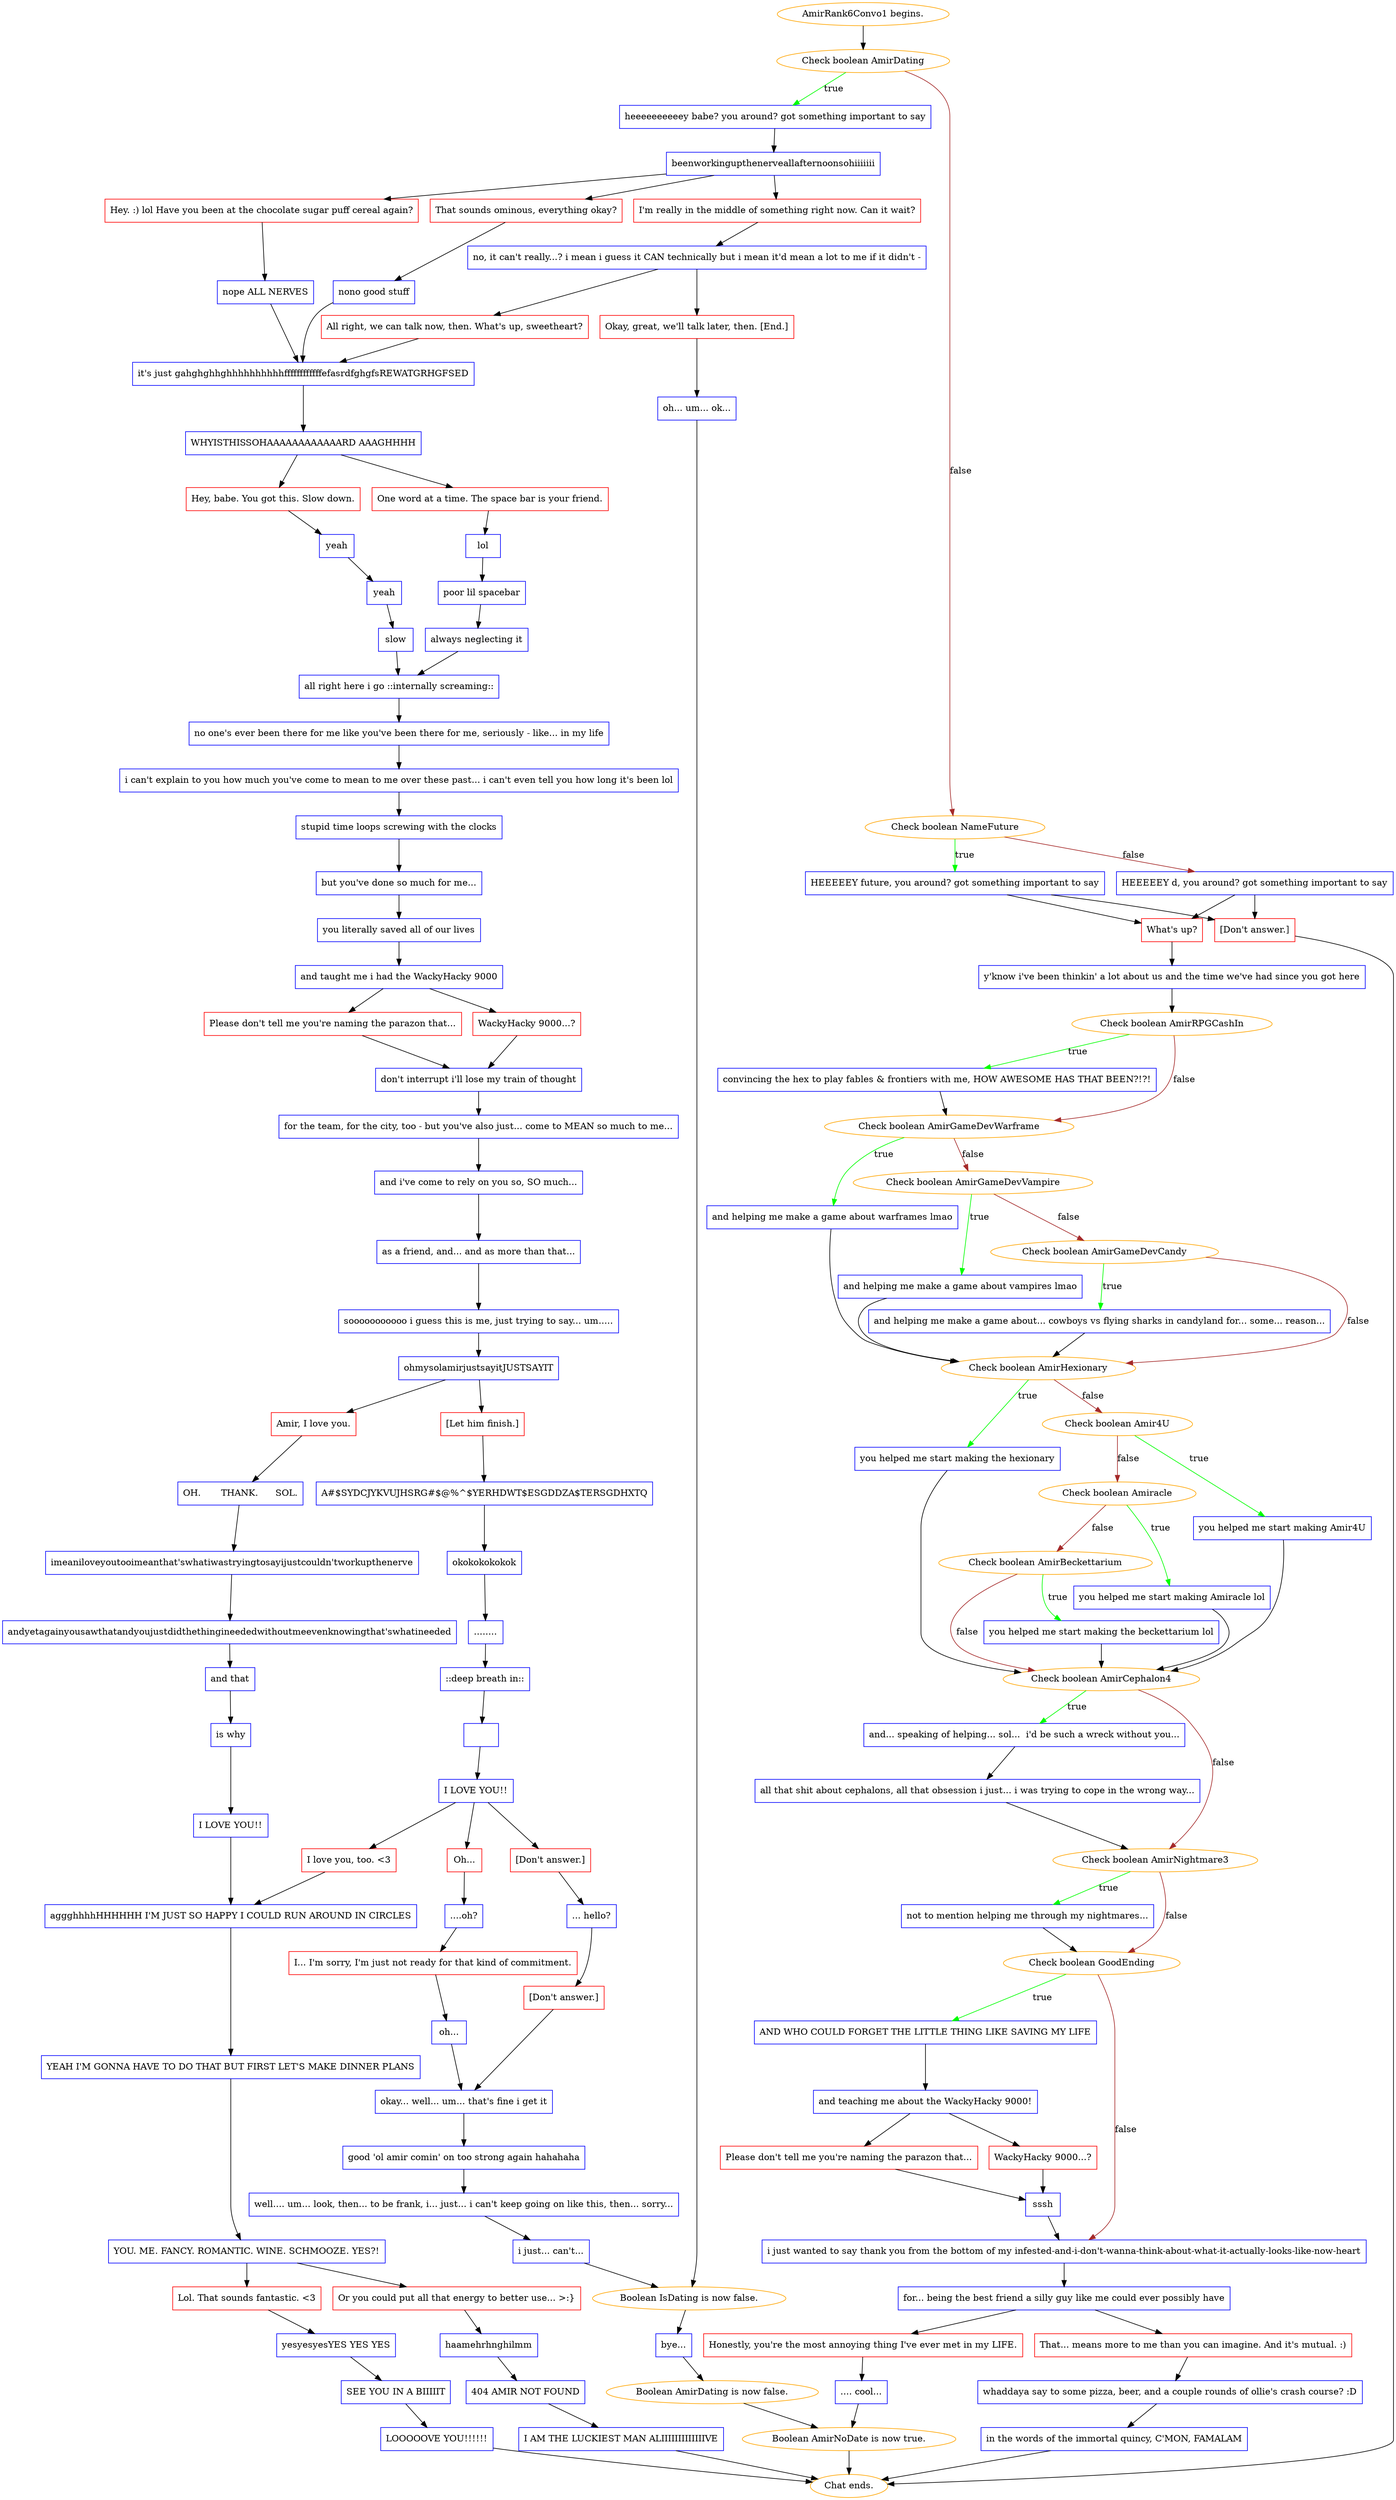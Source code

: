 digraph {
	"AmirRank6Convo1 begins." [color=orange];
		"AmirRank6Convo1 begins." -> j790010462;
	j790010462 [label="Check boolean AmirDating",color=orange];
		j790010462 -> j1300362045 [label=true,color=green];
		j790010462 -> j4292522466 [label=false,color=brown];
	j1300362045 [label="heeeeeeeeeey babe? you around? got something important to say",shape=box,color=blue];
		j1300362045 -> j2977095798;
	j4292522466 [label="Check boolean NameFuture",color=orange];
		j4292522466 -> j2409795482 [label=true,color=green];
		j4292522466 -> j3630284718 [label=false,color=brown];
	j2977095798 [label="beenworkingupthenerveallafternoonsohiiiiiii",shape=box,color=blue];
		j2977095798 -> j4100578364;
		j2977095798 -> j915692788;
		j2977095798 -> j112018594;
	j2409795482 [label="HEEEEEY future, you around? got something important to say",shape=box,color=blue];
		j2409795482 -> j3407297744;
		j2409795482 -> j2078254763;
	j3630284718 [label="HEEEEEY d, you around? got something important to say",shape=box,color=blue];
		j3630284718 -> j3407297744;
		j3630284718 -> j2078254763;
	j4100578364 [label="Hey. :) lol Have you been at the chocolate sugar puff cereal again?",shape=box,color=red];
		j4100578364 -> j799387777;
	j915692788 [label="That sounds ominous, everything okay?",shape=box,color=red];
		j915692788 -> j754182711;
	j112018594 [label="I'm really in the middle of something right now. Can it wait?",shape=box,color=red];
		j112018594 -> j3236780812;
	j3407297744 [label="What's up?",shape=box,color=red];
		j3407297744 -> j2281925569;
	j2078254763 [label="[Don't answer.]",shape=box,color=red];
		j2078254763 -> "Chat ends.";
	j799387777 [label="nope ALL NERVES",shape=box,color=blue];
		j799387777 -> j1039955754;
	j754182711 [label="nono good stuff",shape=box,color=blue];
		j754182711 -> j1039955754;
	j3236780812 [label="no, it can't really...? i mean i guess it CAN technically but i mean it'd mean a lot to me if it didn't -",shape=box,color=blue];
		j3236780812 -> j897453280;
		j3236780812 -> j740733707;
	j2281925569 [label="y'know i've been thinkin' a lot about us and the time we've had since you got here",shape=box,color=blue];
		j2281925569 -> j3826784422;
	"Chat ends." [color=orange];
	j1039955754 [label="it's just gahghghhghhhhhhhhhhffffffffffffefasrdfghgfsREWATGRHGFSED",shape=box,color=blue];
		j1039955754 -> j2530196943;
	j897453280 [label="All right, we can talk now, then. What's up, sweetheart?",shape=box,color=red];
		j897453280 -> j1039955754;
	j740733707 [label="Okay, great, we'll talk later, then. [End.]",shape=box,color=red];
		j740733707 -> j1905476246;
	j3826784422 [label="Check boolean AmirRPGCashIn",color=orange];
		j3826784422 -> j2504300923 [label=true,color=green];
		j3826784422 -> j2297868336 [label=false,color=brown];
	j2530196943 [label="WHYISTHISSOHAAAAAAAAAAAARD AAAGHHHH",shape=box,color=blue];
		j2530196943 -> j3858613164;
		j2530196943 -> j2362240918;
	j1905476246 [label="oh... um... ok...",shape=box,color=blue];
		j1905476246 -> j2339152046;
	j2504300923 [label="convincing the hex to play fables & frontiers with me, HOW AWESOME HAS THAT BEEN?!?!",shape=box,color=blue];
		j2504300923 -> j2297868336;
	j2297868336 [label="Check boolean AmirGameDevWarframe",color=orange];
		j2297868336 -> j586621295 [label=true,color=green];
		j2297868336 -> j3506259166 [label=false,color=brown];
	j3858613164 [label="Hey, babe. You got this. Slow down.",shape=box,color=red];
		j3858613164 -> j3131495857;
	j2362240918 [label="One word at a time. The space bar is your friend.",shape=box,color=red];
		j2362240918 -> j4062560729;
	j2339152046 [label="Boolean IsDating is now false.",color=orange];
		j2339152046 -> j1455969567;
	j586621295 [label="and helping me make a game about warframes lmao",shape=box,color=blue];
		j586621295 -> j3646133356;
	j3506259166 [label="Check boolean AmirGameDevVampire",color=orange];
		j3506259166 -> j1237898370 [label=true,color=green];
		j3506259166 -> j1286003093 [label=false,color=brown];
	j3131495857 [label="yeah",shape=box,color=blue];
		j3131495857 -> j4217704413;
	j4062560729 [label="lol",shape=box,color=blue];
		j4062560729 -> j1913472947;
	j1455969567 [label="bye...",shape=box,color=blue];
		j1455969567 -> j911677755;
	j3646133356 [label="Check boolean AmirHexionary",color=orange];
		j3646133356 -> j4137852368 [label=true,color=green];
		j3646133356 -> j3967894332 [label=false,color=brown];
	j1237898370 [label="and helping me make a game about vampires lmao",shape=box,color=blue];
		j1237898370 -> j3646133356;
	j1286003093 [label="Check boolean AmirGameDevCandy",color=orange];
		j1286003093 -> j3707623284 [label=true,color=green];
		j1286003093 -> j3646133356 [label=false,color=brown];
	j4217704413 [label="yeah",shape=box,color=blue];
		j4217704413 -> j1757226899;
	j1913472947 [label="poor lil spacebar",shape=box,color=blue];
		j1913472947 -> j360335818;
	j911677755 [label="Boolean AmirDating is now false.",color=orange];
		j911677755 -> j1438323710;
	j4137852368 [label="you helped me start making the hexionary",shape=box,color=blue];
		j4137852368 -> j3587826111;
	j3967894332 [label="Check boolean Amir4U",color=orange];
		j3967894332 -> j624898448 [label=true,color=green];
		j3967894332 -> j3456698547 [label=false,color=brown];
	j3707623284 [label="and helping me make a game about... cowboys vs flying sharks in candyland for... some... reason...",shape=box,color=blue];
		j3707623284 -> j3646133356;
	j1757226899 [label="slow",shape=box,color=blue];
		j1757226899 -> j2256055194;
	j360335818 [label="always neglecting it",shape=box,color=blue];
		j360335818 -> j2256055194;
	j1438323710 [label="Boolean AmirNoDate is now true.",color=orange];
		j1438323710 -> "Chat ends.";
	j3587826111 [label="Check boolean AmirCephalon4",color=orange];
		j3587826111 -> j380161812 [label=true,color=green];
		j3587826111 -> j181140992 [label=false,color=brown];
	j624898448 [label="you helped me start making Amir4U",shape=box,color=blue];
		j624898448 -> j3587826111;
	j3456698547 [label="Check boolean Amiracle",color=orange];
		j3456698547 -> j4018735134 [label=true,color=green];
		j3456698547 -> j3662880471 [label=false,color=brown];
	j2256055194 [label="all right here i go ::internally screaming::",shape=box,color=blue];
		j2256055194 -> j1709892232;
	j380161812 [label="and... speaking of helping... sol...  i'd be such a wreck without you...",shape=box,color=blue];
		j380161812 -> j351996979;
	j181140992 [label="Check boolean AmirNightmare3",color=orange];
		j181140992 -> j1982323847 [label=true,color=green];
		j181140992 -> j2311468738 [label=false,color=brown];
	j4018735134 [label="you helped me start making Amiracle lol",shape=box,color=blue];
		j4018735134 -> j3587826111;
	j3662880471 [label="Check boolean AmirBeckettarium",color=orange];
		j3662880471 -> j702424996 [label=true,color=green];
		j3662880471 -> j3587826111 [label=false,color=brown];
	j1709892232 [label="no one's ever been there for me like you've been there for me, seriously - like... in my life",shape=box,color=blue];
		j1709892232 -> j3067624918;
	j351996979 [label="all that shit about cephalons, all that obsession i just... i was trying to cope in the wrong way...",shape=box,color=blue];
		j351996979 -> j181140992;
	j1982323847 [label="not to mention helping me through my nightmares...",shape=box,color=blue];
		j1982323847 -> j2311468738;
	j2311468738 [label="Check boolean GoodEnding",color=orange];
		j2311468738 -> j2853179230 [label=true,color=green];
		j2311468738 -> j3188196482 [label=false,color=brown];
	j702424996 [label="you helped me start making the beckettarium lol",shape=box,color=blue];
		j702424996 -> j3587826111;
	j3067624918 [label="i can't explain to you how much you've come to mean to me over these past... i can't even tell you how long it's been lol",shape=box,color=blue];
		j3067624918 -> j2692340873;
	j2853179230 [label="AND WHO COULD FORGET THE LITTLE THING LIKE SAVING MY LIFE",shape=box,color=blue];
		j2853179230 -> j1381690051;
	j3188196482 [label="i just wanted to say thank you from the bottom of my infested-and-i-don't-wanna-think-about-what-it-actually-looks-like-now-heart",shape=box,color=blue];
		j3188196482 -> j527330532;
	j2692340873 [label="stupid time loops screwing with the clocks",shape=box,color=blue];
		j2692340873 -> j1299817320;
	j1381690051 [label="and teaching me about the WackyHacky 9000!",shape=box,color=blue];
		j1381690051 -> j1967971266;
		j1381690051 -> j1097680132;
	j527330532 [label="for... being the best friend a silly guy like me could ever possibly have",shape=box,color=blue];
		j527330532 -> j1215312091;
		j527330532 -> j1010010856;
	j1299817320 [label="but you've done so much for me...",shape=box,color=blue];
		j1299817320 -> j1828909989;
	j1967971266 [label="Please don't tell me you're naming the parazon that...",shape=box,color=red];
		j1967971266 -> j1379957225;
	j1097680132 [label="WackyHacky 9000...?",shape=box,color=red];
		j1097680132 -> j1379957225;
	j1215312091 [label="That... means more to me than you can imagine. And it's mutual. :)",shape=box,color=red];
		j1215312091 -> j3561485735;
	j1010010856 [label="Honestly, you're the most annoying thing I've ever met in my LIFE.",shape=box,color=red];
		j1010010856 -> j180171028;
	j1828909989 [label="you literally saved all of our lives",shape=box,color=blue];
		j1828909989 -> j3622702025;
	j1379957225 [label="sssh",shape=box,color=blue];
		j1379957225 -> j3188196482;
	j3561485735 [label="whaddaya say to some pizza, beer, and a couple rounds of ollie's crash course? :D",shape=box,color=blue];
		j3561485735 -> j3324643576;
	j180171028 [label=".... cool...",shape=box,color=blue];
		j180171028 -> j1438323710;
	j3622702025 [label="and taught me i had the WackyHacky 9000",shape=box,color=blue];
		j3622702025 -> j2713575848;
		j3622702025 -> j2559663332;
	j3324643576 [label="in the words of the immortal quincy, C'MON, FAMALAM",shape=box,color=blue];
		j3324643576 -> "Chat ends.";
	j2713575848 [label="Please don't tell me you're naming the parazon that...",shape=box,color=red];
		j2713575848 -> j1201296488;
	j2559663332 [label="WackyHacky 9000...?",shape=box,color=red];
		j2559663332 -> j1201296488;
	j1201296488 [label="don't interrupt i'll lose my train of thought",shape=box,color=blue];
		j1201296488 -> j951766391;
	j951766391 [label="for the team, for the city, too - but you've also just... come to MEAN so much to me...",shape=box,color=blue];
		j951766391 -> j3738501231;
	j3738501231 [label="and i've come to rely on you so, SO much...",shape=box,color=blue];
		j3738501231 -> j1149485823;
	j1149485823 [label="as a friend, and... and as more than that...",shape=box,color=blue];
		j1149485823 -> j2357168790;
	j2357168790 [label="sooooooooooo i guess this is me, just trying to say... um.....",shape=box,color=blue];
		j2357168790 -> j2142025250;
	j2142025250 [label="ohmysolamirjustsayitJUSTSAYIT",shape=box,color=blue];
		j2142025250 -> j1446091971;
		j2142025250 -> j2937409381;
	j1446091971 [label="Amir, I love you.",shape=box,color=red];
		j1446091971 -> j2067626939;
	j2937409381 [label="[Let him finish.]",shape=box,color=red];
		j2937409381 -> j364695859;
	j2067626939 [label="OH.       THANK.      SOL.",shape=box,color=blue];
		j2067626939 -> j3579073597;
	j364695859 [label="A#$SYDCJYKVUJHSRG#$@%^$YERHDWT$ESGDDZA$TERSGDHXTQ",shape=box,color=blue];
		j364695859 -> j133348529;
	j3579073597 [label="imeaniloveyoutooimeanthat'swhatiwastryingtosayijustcouldn'tworkupthenerve",shape=box,color=blue];
		j3579073597 -> j1000837386;
	j133348529 [label="okokokokokok",shape=box,color=blue];
		j133348529 -> j2566881951;
	j1000837386 [label="andyetagainyousawthatandyoujustdidthethingineededwithoutmeevenknowingthat'swhatineeded",shape=box,color=blue];
		j1000837386 -> j1473122078;
	j2566881951 [label="........",shape=box,color=blue];
		j2566881951 -> j2689915747;
	j1473122078 [label="and that",shape=box,color=blue];
		j1473122078 -> j2866387103;
	j2689915747 [label="::deep breath in::",shape=box,color=blue];
		j2689915747 -> j3735566620;
	j2866387103 [label="is why",shape=box,color=blue];
		j2866387103 -> j1802370206;
	j3735566620 [label=" ",shape=box,color=blue];
		j3735566620 -> j4243870866;
	j1802370206 [label="I LOVE YOU!!",shape=box,color=blue];
		j1802370206 -> j102329115;
	j4243870866 [label="I LOVE YOU!!",shape=box,color=blue];
		j4243870866 -> j495992481;
		j4243870866 -> j1469365341;
		j4243870866 -> j1773596227;
	j102329115 [label="aggghhhhHHHHHH I'M JUST SO HAPPY I COULD RUN AROUND IN CIRCLES",shape=box,color=blue];
		j102329115 -> j1151103368;
	j495992481 [label="I love you, too. <3",shape=box,color=red];
		j495992481 -> j102329115;
	j1469365341 [label="Oh...",shape=box,color=red];
		j1469365341 -> j4001774465;
	j1773596227 [label="[Don't answer.]",shape=box,color=red];
		j1773596227 -> j2876133533;
	j1151103368 [label="YEAH I'M GONNA HAVE TO DO THAT BUT FIRST LET'S MAKE DINNER PLANS",shape=box,color=blue];
		j1151103368 -> j3694916103;
	j4001774465 [label="....oh?",shape=box,color=blue];
		j4001774465 -> j132810657;
	j2876133533 [label="... hello?",shape=box,color=blue];
		j2876133533 -> j4074019486;
	j3694916103 [label="YOU. ME. FANCY. ROMANTIC. WINE. SCHMOOZE. YES?!",shape=box,color=blue];
		j3694916103 -> j3401192405;
		j3694916103 -> j1403384965;
	j132810657 [label="I... I'm sorry, I'm just not ready for that kind of commitment.",shape=box,color=red];
		j132810657 -> j279954802;
	j4074019486 [label="[Don't answer.]",shape=box,color=red];
		j4074019486 -> j4014519847;
	j3401192405 [label="Lol. That sounds fantastic. <3",shape=box,color=red];
		j3401192405 -> j3356089788;
	j1403384965 [label="Or you could put all that energy to better use... >:}",shape=box,color=red];
		j1403384965 -> j1588841159;
	j279954802 [label="oh...",shape=box,color=blue];
		j279954802 -> j4014519847;
	j4014519847 [label="okay... well... um... that's fine i get it",shape=box,color=blue];
		j4014519847 -> j520160260;
	j3356089788 [label="yesyesyesYES YES YES",shape=box,color=blue];
		j3356089788 -> j3252044018;
	j1588841159 [label="haamehrhnghilmm",shape=box,color=blue];
		j1588841159 -> j1937135200;
	j520160260 [label="good 'ol amir comin' on too strong again hahahaha",shape=box,color=blue];
		j520160260 -> j2043574719;
	j3252044018 [label="SEE YOU IN A BIIIIIT",shape=box,color=blue];
		j3252044018 -> j1781278891;
	j1937135200 [label="404 AMIR NOT FOUND",shape=box,color=blue];
		j1937135200 -> j3441907784;
	j2043574719 [label="well.... um... look, then... to be frank, i... just... i can't keep going on like this, then... sorry...",shape=box,color=blue];
		j2043574719 -> j2438833379;
	j1781278891 [label="LOOOOOVE YOU!!!!!!",shape=box,color=blue];
		j1781278891 -> "Chat ends.";
	j3441907784 [label="I AM THE LUCKIEST MAN ALIIIIIIIIIIIIIVE",shape=box,color=blue];
		j3441907784 -> "Chat ends.";
	j2438833379 [label="i just... can't...",shape=box,color=blue];
		j2438833379 -> j2339152046;
}